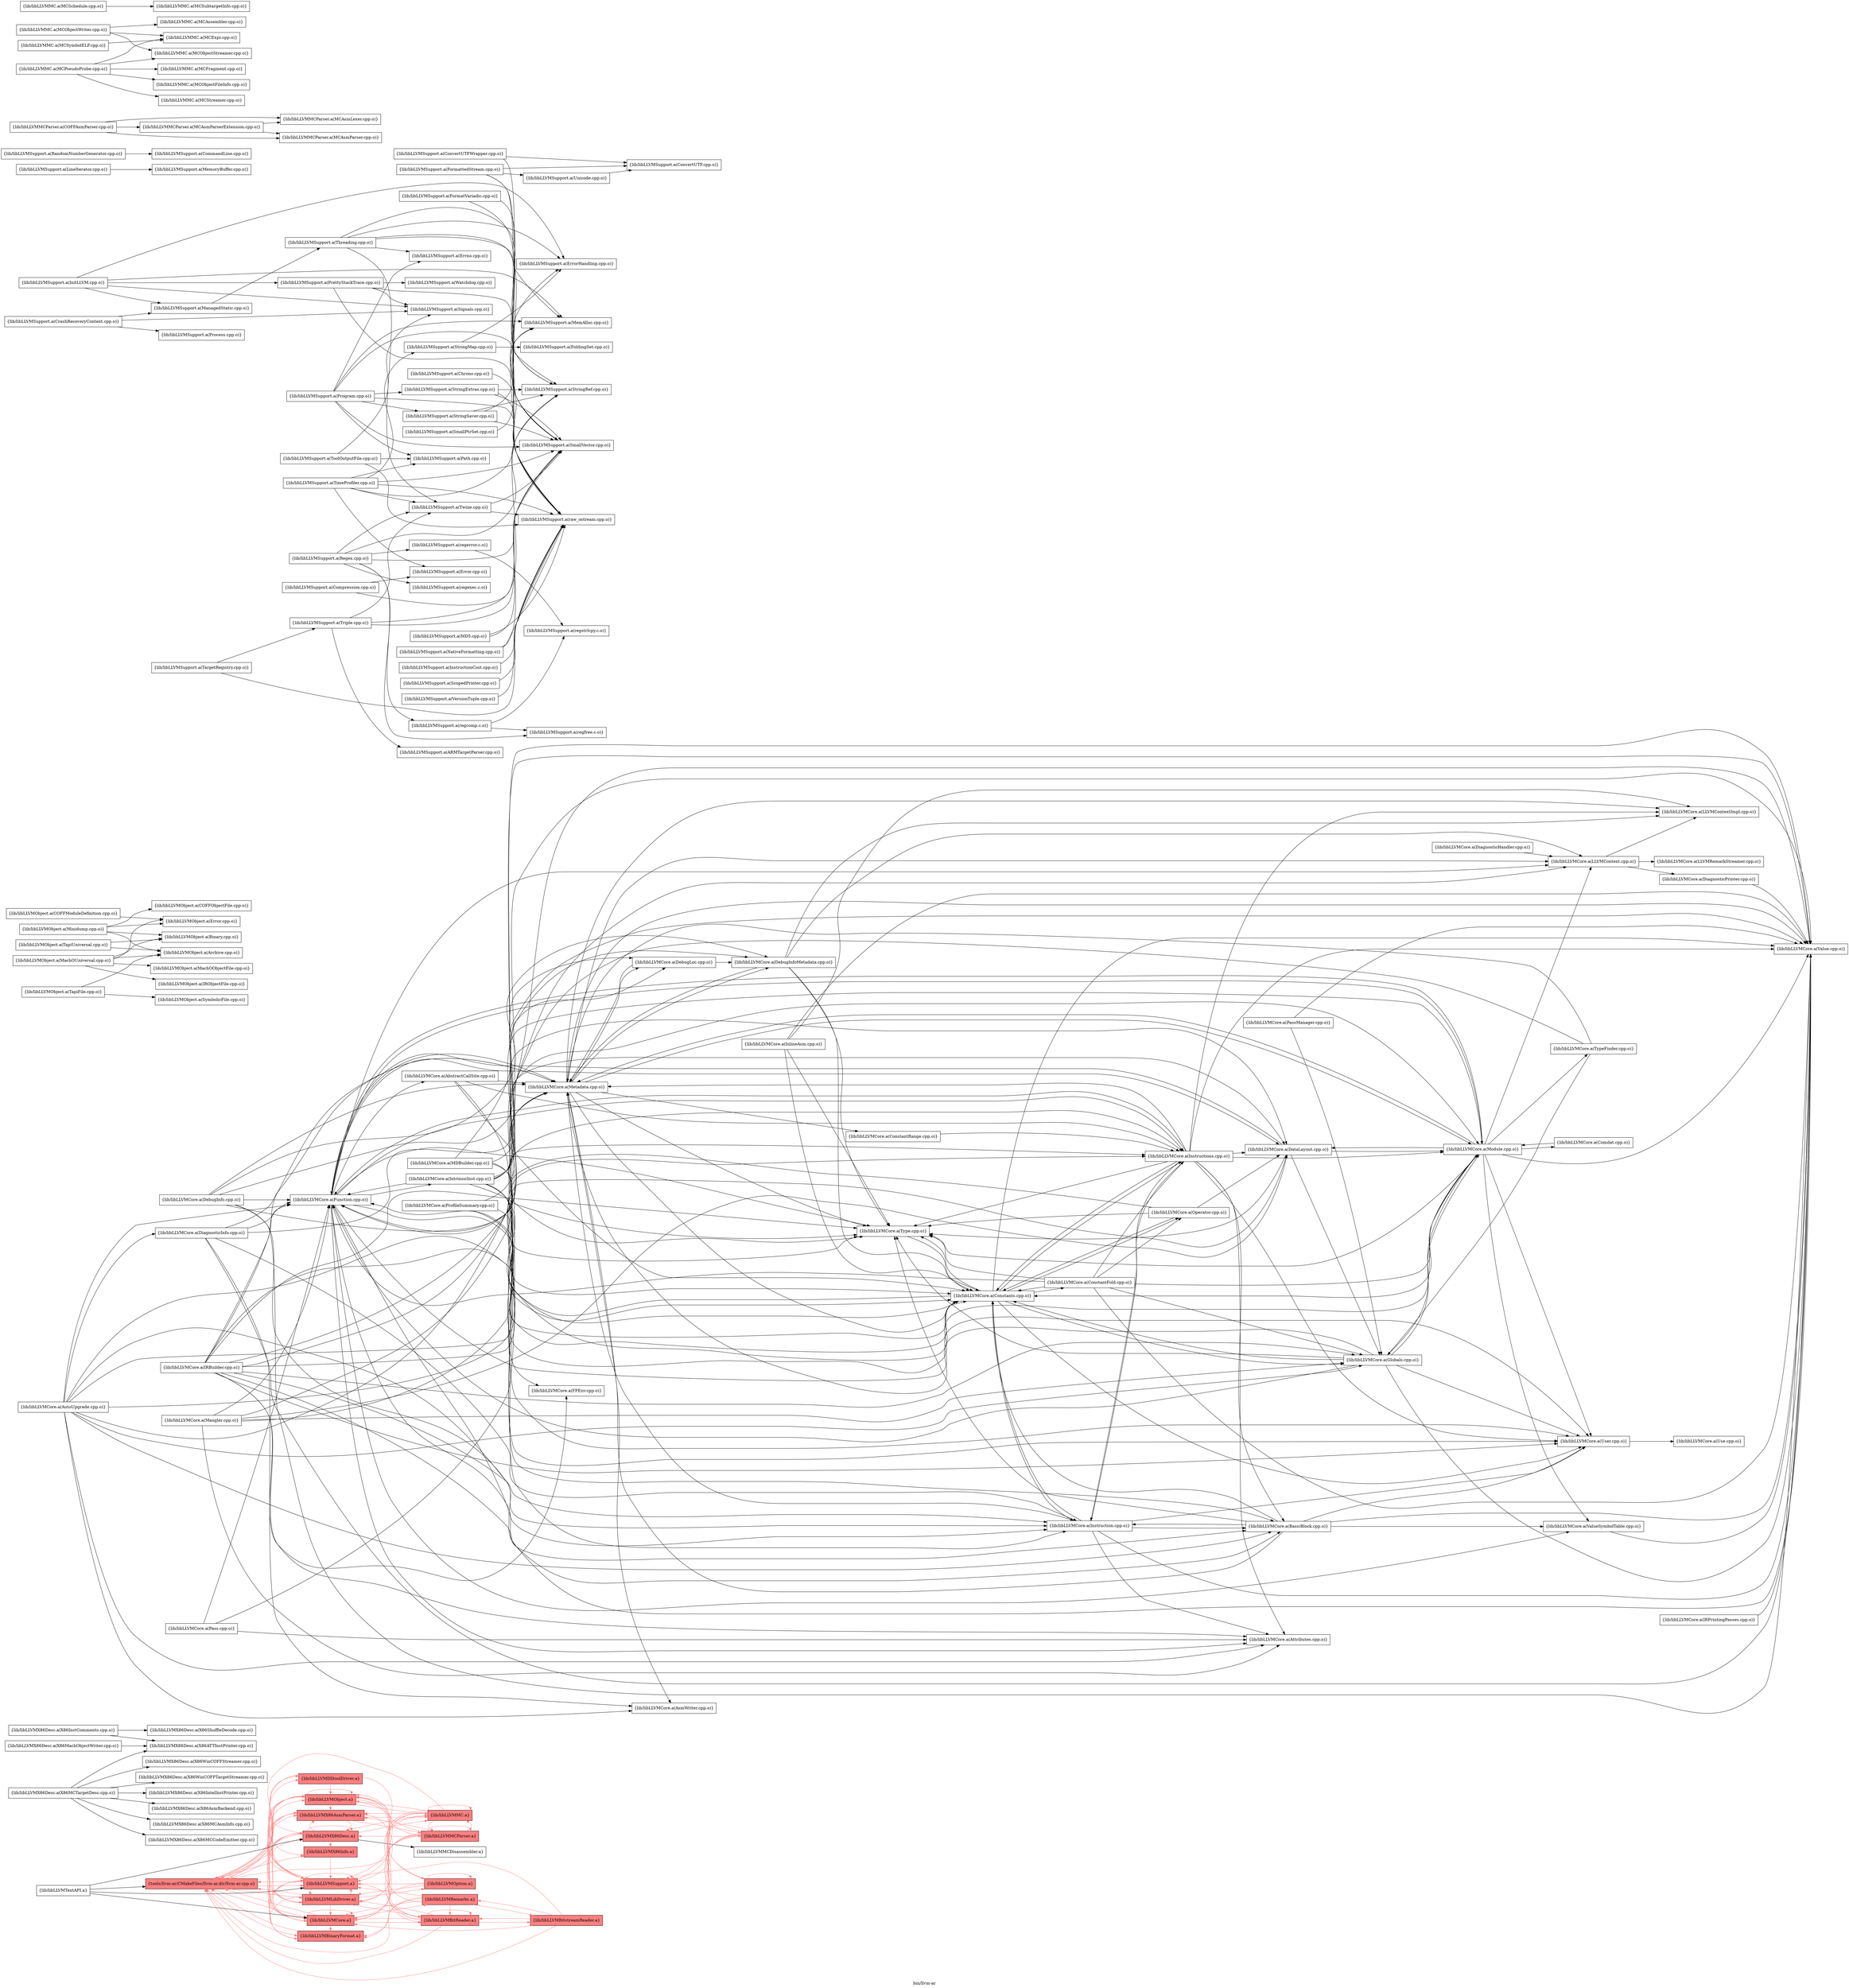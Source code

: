 digraph "bin/llvm-ar" {
	label="bin/llvm-ar";
	rankdir="LR"
	{ rank=same; Node0x557d4ebe1878;  }
	{ rank=same; Node0x557d4ebe07e8; Node0x557d4ebe0ce8; Node0x557d4ebe27c8; Node0x557d4ebe2cc8; Node0x557d4ebe1be8; Node0x557d4ebe20e8; Node0x557d4ebe3a88; Node0x557d4ebe3f88; Node0x557d4ebe2fe8;  }
	{ rank=same; Node0x557d4ebdb248; Node0x557d4ebdad48; Node0x557d4ebe34e8; Node0x557d4ebde448; Node0x557d4ebda118; Node0x557d4ebdc788;  }

	Node0x557d4ebe1878 [shape=record,shape=box,style=filled,fillcolor="1.000000 0.5 1",group=1,label="{tools/llvm-ar/CMakeFiles/llvm-ar.dir/llvm-ar.cpp.o}"];
	Node0x557d4ebe1878 -> Node0x557d4ebe07e8[color="1.000000 0.5 1"];
	Node0x557d4ebe1878 -> Node0x557d4ebe0ce8[color="1.000000 0.5 1"];
	Node0x557d4ebe1878 -> Node0x557d4ebe27c8[color="1.000000 0.5 1"];
	Node0x557d4ebe1878 -> Node0x557d4ebe2cc8[color="1.000000 0.5 1"];
	Node0x557d4ebe1878 -> Node0x557d4ebe1be8[color="1.000000 0.5 1"];
	Node0x557d4ebe1878 -> Node0x557d4ebe20e8[color="1.000000 0.5 1"];
	Node0x557d4ebe1878 -> Node0x557d4ebe3a88[color="1.000000 0.5 1"];
	Node0x557d4ebe1878 -> Node0x557d4ebe3f88[color="1.000000 0.5 1"];
	Node0x557d4ebe1878 -> Node0x557d4ebe2fe8[color="1.000000 0.5 1"];
	Node0x557d4ebe07e8 [shape=record,shape=box,style=filled,fillcolor="1.000000 0.5 1",group=1,label="{lib/libLLVMX86AsmParser.a}"];
	Node0x557d4ebe07e8 -> Node0x557d4ebe0ce8[color="1.000000 0.5 1"];
	Node0x557d4ebe07e8 -> Node0x557d4ebe27c8[color="1.000000 0.5 1"];
	Node0x557d4ebe07e8 -> Node0x557d4ebe2fe8[color="1.000000 0.5 1"];
	Node0x557d4ebe07e8 -> Node0x557d4ebdb248[color="1.000000 0.5 1"];
	Node0x557d4ebe07e8 -> Node0x557d4ebdad48[color="1.000000 0.5 1"];
	Node0x557d4ebe0ce8 [shape=record,shape=box,style=filled,fillcolor="1.000000 0.5 1",group=1,label="{lib/libLLVMX86Desc.a}"];
	Node0x557d4ebe0ce8 -> Node0x557d4ebe1878[color="1.000000 0.5 1"];
	Node0x557d4ebe0ce8 -> Node0x557d4ebe0ce8[color="1.000000 0.5 1"];
	Node0x557d4ebe0ce8 -> Node0x557d4ebe2fe8[color="1.000000 0.5 1"];
	Node0x557d4ebe0ce8 -> Node0x557d4ebdad48[color="1.000000 0.5 1"];
	Node0x557d4ebe0ce8 -> Node0x557d4ebe27c8[color="1.000000 0.5 1"];
	Node0x557d4ebe0ce8 -> Node0x557d4ebe34e8;
	Node0x557d4ebe0ce8 -> Node0x557d4ebe07e8[color="1.000000 0.5 1"];
	Node0x557d4ebe0ce8 -> Node0x557d4ebe2cc8[color="1.000000 0.5 1"];
	Node0x557d4ebe27c8 [shape=record,shape=box,style=filled,fillcolor="1.000000 0.5 1",group=1,label="{lib/libLLVMX86Info.a}"];
	Node0x557d4ebe27c8 -> Node0x557d4ebe2fe8[color="1.000000 0.5 1"];
	Node0x557d4ebe2cc8 [shape=record,shape=box,style=filled,fillcolor="1.000000 0.5 1",group=1,label="{lib/libLLVMBinaryFormat.a}"];
	Node0x557d4ebe2cc8 -> Node0x557d4ebe2fe8[color="1.000000 0.5 1"];
	Node0x557d4ebe2cc8 -> Node0x557d4ebe1878[color="1.000000 0.5 1"];
	Node0x557d4ebe1be8 [shape=record,shape=box,style=filled,fillcolor="1.000000 0.5 1",group=1,label="{lib/libLLVMCore.a}"];
	Node0x557d4ebe1be8 -> Node0x557d4ebe2fe8[color="1.000000 0.5 1"];
	Node0x557d4ebe1be8 -> Node0x557d4ebe1878[color="1.000000 0.5 1"];
	Node0x557d4ebe1be8 -> Node0x557d4ebe0ce8[color="1.000000 0.5 1"];
	Node0x557d4ebe1be8 -> Node0x557d4ebe1be8[color="1.000000 0.5 1"];
	Node0x557d4ebe1be8 -> Node0x557d4ebe2cc8[color="1.000000 0.5 1"];
	Node0x557d4ebe1be8 -> Node0x557d4ebe07e8[color="1.000000 0.5 1"];
	Node0x557d4ebe1be8 -> Node0x557d4ebde448[color="1.000000 0.5 1"];
	Node0x557d4ebe1be8 -> Node0x557d4ebda118[color="1.000000 0.5 1"];
	Node0x557d4ebe1be8 -> Node0x557d4ebe3f88[color="1.000000 0.5 1"];
	Node0x557d4ebe20e8 [shape=record,shape=box,style=filled,fillcolor="1.000000 0.5 1",group=1,label="{lib/libLLVMDlltoolDriver.a}"];
	Node0x557d4ebe20e8 -> Node0x557d4ebe1878[color="1.000000 0.5 1"];
	Node0x557d4ebe20e8 -> Node0x557d4ebe3f88[color="1.000000 0.5 1"];
	Node0x557d4ebe20e8 -> Node0x557d4ebe2fe8[color="1.000000 0.5 1"];
	Node0x557d4ebe20e8 -> Node0x557d4ebdc788[color="1.000000 0.5 1"];
	Node0x557d4ebe3a88 [shape=record,shape=box,style=filled,fillcolor="1.000000 0.5 1",group=1,label="{lib/libLLVMLibDriver.a}"];
	Node0x557d4ebe3a88 -> Node0x557d4ebe1878[color="1.000000 0.5 1"];
	Node0x557d4ebe3a88 -> Node0x557d4ebe2cc8[color="1.000000 0.5 1"];
	Node0x557d4ebe3a88 -> Node0x557d4ebe1be8[color="1.000000 0.5 1"];
	Node0x557d4ebe3a88 -> Node0x557d4ebe20e8[color="1.000000 0.5 1"];
	Node0x557d4ebe3a88 -> Node0x557d4ebe3f88[color="1.000000 0.5 1"];
	Node0x557d4ebe3a88 -> Node0x557d4ebe2fe8[color="1.000000 0.5 1"];
	Node0x557d4ebe3a88 -> Node0x557d4ebdc788[color="1.000000 0.5 1"];
	Node0x557d4ebe3a88 -> Node0x557d4ebda118[color="1.000000 0.5 1"];
	Node0x557d4ebe3f88 [shape=record,shape=box,style=filled,fillcolor="1.000000 0.5 1",group=1,label="{lib/libLLVMObject.a}"];
	Node0x557d4ebe3f88 -> Node0x557d4ebe1878[color="1.000000 0.5 1"];
	Node0x557d4ebe3f88 -> Node0x557d4ebe3a88[color="1.000000 0.5 1"];
	Node0x557d4ebe3f88 -> Node0x557d4ebe3f88[color="1.000000 0.5 1"];
	Node0x557d4ebe3f88 -> Node0x557d4ebe2fe8[color="1.000000 0.5 1"];
	Node0x557d4ebe3f88 -> Node0x557d4ebe0ce8[color="1.000000 0.5 1"];
	Node0x557d4ebe3f88 -> Node0x557d4ebe2cc8[color="1.000000 0.5 1"];
	Node0x557d4ebe3f88 -> Node0x557d4ebe1be8[color="1.000000 0.5 1"];
	Node0x557d4ebe3f88 -> Node0x557d4ebdad48[color="1.000000 0.5 1"];
	Node0x557d4ebe3f88 -> Node0x557d4ebda118[color="1.000000 0.5 1"];
	Node0x557d4ebe3f88 -> Node0x557d4ebe07e8[color="1.000000 0.5 1"];
	Node0x557d4ebe3f88 -> Node0x557d4ebdb248[color="1.000000 0.5 1"];
	Node0x557d4ebe2fe8 [shape=record,shape=box,style=filled,fillcolor="1.000000 0.5 1",group=1,label="{lib/libLLVMSupport.a}"];
	Node0x557d4ebe2fe8 -> Node0x557d4ebe3a88[color="1.000000 0.5 1"];
	Node0x557d4ebe2fe8 -> Node0x557d4ebe2fe8[color="1.000000 0.5 1"];
	Node0x557d4ebe2fe8 -> Node0x557d4ebe1878[color="1.000000 0.5 1"];
	Node0x557d4ebe2fe8 -> Node0x557d4ebe1be8[color="1.000000 0.5 1"];
	Node0x557d4ebe2fe8 -> Node0x557d4ebe3f88[color="1.000000 0.5 1"];
	Node0x557d4ebe2fe8 -> Node0x557d4ebe07e8[color="1.000000 0.5 1"];
	Node0x557d4ebe2fe8 -> Node0x557d4ebe0ce8[color="1.000000 0.5 1"];
	Node0x557d4ebe2fe8 -> Node0x557d4ebdad48[color="1.000000 0.5 1"];
	Node0x557d4ebdb248 [shape=record,shape=box,style=filled,fillcolor="1.000000 0.5 1",group=1,label="{lib/libLLVMMCParser.a}"];
	Node0x557d4ebdb248 -> Node0x557d4ebe1878[color="1.000000 0.5 1"];
	Node0x557d4ebdb248 -> Node0x557d4ebe07e8[color="1.000000 0.5 1"];
	Node0x557d4ebdb248 -> Node0x557d4ebe0ce8[color="1.000000 0.5 1"];
	Node0x557d4ebdb248 -> Node0x557d4ebe1be8[color="1.000000 0.5 1"];
	Node0x557d4ebdb248 -> Node0x557d4ebe3f88[color="1.000000 0.5 1"];
	Node0x557d4ebdb248 -> Node0x557d4ebe2fe8[color="1.000000 0.5 1"];
	Node0x557d4ebdb248 -> Node0x557d4ebdb248[color="1.000000 0.5 1"];
	Node0x557d4ebdb248 -> Node0x557d4ebdad48[color="1.000000 0.5 1"];
	Node0x557d4ebdb248 -> Node0x557d4ebe3a88[color="1.000000 0.5 1"];
	Node0x557d4ebdad48 [shape=record,shape=box,style=filled,fillcolor="1.000000 0.5 1",group=1,label="{lib/libLLVMMC.a}"];
	Node0x557d4ebdad48 -> Node0x557d4ebe0ce8[color="1.000000 0.5 1"];
	Node0x557d4ebdad48 -> Node0x557d4ebe2fe8[color="1.000000 0.5 1"];
	Node0x557d4ebdad48 -> Node0x557d4ebe1878[color="1.000000 0.5 1"];
	Node0x557d4ebdad48 -> Node0x557d4ebe3f88[color="1.000000 0.5 1"];
	Node0x557d4ebdad48 -> Node0x557d4ebdb248[color="1.000000 0.5 1"];
	Node0x557d4ebdad48 -> Node0x557d4ebdad48[color="1.000000 0.5 1"];
	Node0x557d4ebdad48 -> Node0x557d4ebe07e8[color="1.000000 0.5 1"];
	Node0x557d4ebdad48 -> Node0x557d4ebe3a88[color="1.000000 0.5 1"];
	Node0x557d4ebdad48 -> Node0x557d4ebe1be8[color="1.000000 0.5 1"];
	Node0x557d4ebdad48 -> Node0x557d4ebe2cc8[color="1.000000 0.5 1"];
	Node0x557d4ebe3c18 [shape=record,shape=box,group=0,label="{lib/libLLVMX86Desc.a(X86InstComments.cpp.o)}"];
	Node0x557d4ebe3c18 -> Node0x557d4ebe36c8;
	Node0x557d4ebe3c18 -> Node0x557d4ebddb88;
	Node0x557d4ebe36c8 [shape=record,shape=box,group=0,label="{lib/libLLVMX86Desc.a(X86ATTInstPrinter.cpp.o)}"];
	Node0x557d4ebddb88 [shape=record,shape=box,group=0,label="{lib/libLLVMX86Desc.a(X86ShuffleDecode.cpp.o)}"];
	Node0x557d4ebdd318 [shape=record,shape=box,group=0,label="{lib/libLLVMX86Desc.a(X86MCTargetDesc.cpp.o)}"];
	Node0x557d4ebdd318 -> Node0x557d4ebe36c8;
	Node0x557d4ebdd318 -> Node0x557d4ebe2ef8;
	Node0x557d4ebdd318 -> Node0x557d4ebde038;
	Node0x557d4ebdd318 -> Node0x557d4ebded58;
	Node0x557d4ebdd318 -> Node0x557d4ebdfbb8;
	Node0x557d4ebdd318 -> Node0x557d4ebe17d8;
	Node0x557d4ebdd318 -> Node0x557d4ebe0bf8;
	Node0x557d4ebe2ef8 [shape=record,shape=box,group=0,label="{lib/libLLVMX86Desc.a(X86IntelInstPrinter.cpp.o)}"];
	Node0x557d4ebde038 [shape=record,shape=box,group=0,label="{lib/libLLVMX86Desc.a(X86AsmBackend.cpp.o)}"];
	Node0x557d4ebded58 [shape=record,shape=box,group=0,label="{lib/libLLVMX86Desc.a(X86MCAsmInfo.cpp.o)}"];
	Node0x557d4ebdfbb8 [shape=record,shape=box,group=0,label="{lib/libLLVMX86Desc.a(X86MCCodeEmitter.cpp.o)}"];
	Node0x557d4ebe17d8 [shape=record,shape=box,group=0,label="{lib/libLLVMX86Desc.a(X86WinCOFFStreamer.cpp.o)}"];
	Node0x557d4ebe0bf8 [shape=record,shape=box,group=0,label="{lib/libLLVMX86Desc.a(X86WinCOFFTargetStreamer.cpp.o)}"];
	Node0x557d4ebe34e8 [shape=record,shape=box,group=0,label="{lib/libLLVMMCDisassembler.a}"];
	Node0x557d4ebe02e8 [shape=record,shape=box,group=0,label="{lib/libLLVMX86Desc.a(X86MachObjectWriter.cpp.o)}"];
	Node0x557d4ebe02e8 -> Node0x557d4ebe36c8;
	Node0x557d4ebde628 [shape=record,shape=box,group=0,label="{lib/libLLVMCore.a(LLVMContext.cpp.o)}"];
	Node0x557d4ebde628 -> Node0x557d4ebde8a8;
	Node0x557d4ebde628 -> Node0x557d4ebdb798;
	Node0x557d4ebde628 -> Node0x557d4ebe24a8;
	Node0x557d4ebde8a8 [shape=record,shape=box,group=0,label="{lib/libLLVMCore.a(DiagnosticPrinter.cpp.o)}"];
	Node0x557d4ebde8a8 -> Node0x557d4ebde088;
	Node0x557d4ebdb798 [shape=record,shape=box,group=0,label="{lib/libLLVMCore.a(LLVMContextImpl.cpp.o)}"];
	Node0x557d4ebe24a8 [shape=record,shape=box,group=0,label="{lib/libLLVMCore.a(LLVMRemarkStreamer.cpp.o)}"];
	Node0x557d4ebde088 [shape=record,shape=box,group=0,label="{lib/libLLVMCore.a(Value.cpp.o)}"];
	Node0x557d4ebdecb8 [shape=record,shape=box,group=0,label="{lib/libLLVMCore.a(DiagnosticInfo.cpp.o)}"];
	Node0x557d4ebdecb8 -> Node0x557d4ebdd098;
	Node0x557d4ebdecb8 -> Node0x557d4ebdf988;
	Node0x557d4ebdecb8 -> Node0x557d4ebdd0e8;
	Node0x557d4ebdecb8 -> Node0x557d4ebdad98;
	Node0x557d4ebdecb8 -> Node0x557d4ebe3c68;
	Node0x557d4ebdecb8 -> Node0x557d4ebde088;
	Node0x557d4ebdd098 [shape=record,shape=box,group=0,label="{lib/libLLVMCore.a(Function.cpp.o)}"];
	Node0x557d4ebdd098 -> Node0x557d4ebde628;
	Node0x557d4ebdd098 -> Node0x557d4ebdd3b8;
	Node0x557d4ebdd098 -> Node0x557d4ebe1008;
	Node0x557d4ebdd098 -> Node0x557d4ebdf078;
	Node0x557d4ebdd098 -> Node0x557d4ebde358;
	Node0x557d4ebdd098 -> Node0x557d4ebdd368;
	Node0x557d4ebdd098 -> Node0x557d4ebdb018;
	Node0x557d4ebdd098 -> Node0x557d4ebda208;
	Node0x557d4ebdd098 -> Node0x557d4ebe3c68;
	Node0x557d4ebdd098 -> Node0x557d4ebe3998;
	Node0x557d4ebdd098 -> Node0x557d4ebe0fb8;
	Node0x557d4ebdd098 -> Node0x557d4ebdfe88;
	Node0x557d4ebdd098 -> Node0x557d4ebde088;
	Node0x557d4ebdd098 -> Node0x557d4ebde2b8;
	Node0x557d4ebdf988 [shape=record,shape=box,group=0,label="{lib/libLLVMCore.a(Instruction.cpp.o)}"];
	Node0x557d4ebdf988 -> Node0x557d4ebe1008;
	Node0x557d4ebdf988 -> Node0x557d4ebdf078;
	Node0x557d4ebdf988 -> Node0x557d4ebde358;
	Node0x557d4ebdf988 -> Node0x557d4ebdd368;
	Node0x557d4ebdf988 -> Node0x557d4ebe3c68;
	Node0x557d4ebdf988 -> Node0x557d4ebdfe88;
	Node0x557d4ebdf988 -> Node0x557d4ebde088;
	Node0x557d4ebdd0e8 [shape=record,shape=box,group=0,label="{lib/libLLVMCore.a(AsmWriter.cpp.o)}"];
	Node0x557d4ebdad98 [shape=record,shape=box,group=0,label="{lib/libLLVMCore.a(DebugLoc.cpp.o)}"];
	Node0x557d4ebdad98 -> Node0x557d4ebdc2d8;
	Node0x557d4ebdad98 -> Node0x557d4ebe3c68;
	Node0x557d4ebe3c68 [shape=record,shape=box,group=0,label="{lib/libLLVMCore.a(Metadata.cpp.o)}"];
	Node0x557d4ebe3c68 -> Node0x557d4ebde628;
	Node0x557d4ebe3c68 -> Node0x557d4ebe0888;
	Node0x557d4ebe3c68 -> Node0x557d4ebde358;
	Node0x557d4ebe3c68 -> Node0x557d4ebdd0e8;
	Node0x557d4ebe3c68 -> Node0x557d4ebdc2d8;
	Node0x557d4ebe3c68 -> Node0x557d4ebdad98;
	Node0x557d4ebe3c68 -> Node0x557d4ebdb798;
	Node0x557d4ebe3c68 -> Node0x557d4ebe3998;
	Node0x557d4ebe3c68 -> Node0x557d4ebe0fb8;
	Node0x557d4ebe3c68 -> Node0x557d4ebde088;
	Node0x557d4ebdd3b8 [shape=record,shape=box,group=0,label="{lib/libLLVMCore.a(DataLayout.cpp.o)}"];
	Node0x557d4ebdd3b8 -> Node0x557d4ebdd098;
	Node0x557d4ebdd3b8 -> Node0x557d4ebe0b58;
	Node0x557d4ebdd3b8 -> Node0x557d4ebe3998;
	Node0x557d4ebdd3b8 -> Node0x557d4ebe0fb8;
	Node0x557d4ebe1008 [shape=record,shape=box,group=0,label="{lib/libLLVMCore.a(Instructions.cpp.o)}"];
	Node0x557d4ebe1008 -> Node0x557d4ebdd098;
	Node0x557d4ebe1008 -> Node0x557d4ebdd3b8;
	Node0x557d4ebe1008 -> Node0x557d4ebdf988;
	Node0x557d4ebe1008 -> Node0x557d4ebdf078;
	Node0x557d4ebe1008 -> Node0x557d4ebde358;
	Node0x557d4ebe1008 -> Node0x557d4ebdd368;
	Node0x557d4ebe1008 -> Node0x557d4ebdb798;
	Node0x557d4ebe1008 -> Node0x557d4ebe3c68;
	Node0x557d4ebe1008 -> Node0x557d4ebe3998;
	Node0x557d4ebe1008 -> Node0x557d4ebe0fb8;
	Node0x557d4ebe1008 -> Node0x557d4ebdfe88;
	Node0x557d4ebe1008 -> Node0x557d4ebde088;
	Node0x557d4ebdf078 [shape=record,shape=box,group=0,label="{lib/libLLVMCore.a(BasicBlock.cpp.o)}"];
	Node0x557d4ebdf078 -> Node0x557d4ebdf988;
	Node0x557d4ebdf078 -> Node0x557d4ebde358;
	Node0x557d4ebdf078 -> Node0x557d4ebe3c68;
	Node0x557d4ebdf078 -> Node0x557d4ebe0fb8;
	Node0x557d4ebdf078 -> Node0x557d4ebdfe88;
	Node0x557d4ebdf078 -> Node0x557d4ebde088;
	Node0x557d4ebdf078 -> Node0x557d4ebde2b8;
	Node0x557d4ebde358 [shape=record,shape=box,group=0,label="{lib/libLLVMCore.a(Constants.cpp.o)}"];
	Node0x557d4ebde358 -> Node0x557d4ebdd098;
	Node0x557d4ebde358 -> Node0x557d4ebe0b58;
	Node0x557d4ebde358 -> Node0x557d4ebe1008;
	Node0x557d4ebde358 -> Node0x557d4ebdf988;
	Node0x557d4ebde358 -> Node0x557d4ebde128;
	Node0x557d4ebde358 -> Node0x557d4ebe2368;
	Node0x557d4ebde358 -> Node0x557d4ebe0fb8;
	Node0x557d4ebde358 -> Node0x557d4ebdfe88;
	Node0x557d4ebde358 -> Node0x557d4ebde088;
	Node0x557d4ebdd368 [shape=record,shape=box,group=0,label="{lib/libLLVMCore.a(Attributes.cpp.o)}"];
	Node0x557d4ebdb018 [shape=record,shape=box,group=0,label="{lib/libLLVMCore.a(IntrinsicInst.cpp.o)}"];
	Node0x557d4ebdb018 -> Node0x557d4ebdd098;
	Node0x557d4ebdb018 -> Node0x557d4ebdd3b8;
	Node0x557d4ebdb018 -> Node0x557d4ebe1008;
	Node0x557d4ebdb018 -> Node0x557d4ebdf988;
	Node0x557d4ebdb018 -> Node0x557d4ebdf078;
	Node0x557d4ebdb018 -> Node0x557d4ebde358;
	Node0x557d4ebdb018 -> Node0x557d4ebdc2d8;
	Node0x557d4ebdb018 -> Node0x557d4ebdae88;
	Node0x557d4ebdb018 -> Node0x557d4ebe3c68;
	Node0x557d4ebdb018 -> Node0x557d4ebe3998;
	Node0x557d4ebdb018 -> Node0x557d4ebe0fb8;
	Node0x557d4ebdb018 -> Node0x557d4ebdfe88;
	Node0x557d4ebdb018 -> Node0x557d4ebde088;
	Node0x557d4ebda208 [shape=record,shape=box,group=0,label="{lib/libLLVMCore.a(AbstractCallSite.cpp.o)}"];
	Node0x557d4ebda208 -> Node0x557d4ebe1008;
	Node0x557d4ebda208 -> Node0x557d4ebde358;
	Node0x557d4ebda208 -> Node0x557d4ebe3c68;
	Node0x557d4ebda208 -> Node0x557d4ebdfe88;
	Node0x557d4ebe3998 [shape=record,shape=box,group=0,label="{lib/libLLVMCore.a(Module.cpp.o)}"];
	Node0x557d4ebe3998 -> Node0x557d4ebde628;
	Node0x557d4ebe3998 -> Node0x557d4ebdd098;
	Node0x557d4ebe3998 -> Node0x557d4ebdd3b8;
	Node0x557d4ebe3998 -> Node0x557d4ebe0b58;
	Node0x557d4ebe3998 -> Node0x557d4ebde358;
	Node0x557d4ebe3998 -> Node0x557d4ebdbd38;
	Node0x557d4ebe3998 -> Node0x557d4ebe3c68;
	Node0x557d4ebe3998 -> Node0x557d4ebe0fb8;
	Node0x557d4ebe3998 -> Node0x557d4ebe1788;
	Node0x557d4ebe3998 -> Node0x557d4ebdfe88;
	Node0x557d4ebe3998 -> Node0x557d4ebde088;
	Node0x557d4ebe3998 -> Node0x557d4ebde2b8;
	Node0x557d4ebe0fb8 [shape=record,shape=box,group=0,label="{lib/libLLVMCore.a(Type.cpp.o)}"];
	Node0x557d4ebe0fb8 -> Node0x557d4ebde358;
	Node0x557d4ebdfe88 [shape=record,shape=box,group=0,label="{lib/libLLVMCore.a(User.cpp.o)}"];
	Node0x557d4ebdfe88 -> Node0x557d4ebdf708;
	Node0x557d4ebde2b8 [shape=record,shape=box,group=0,label="{lib/libLLVMCore.a(ValueSymbolTable.cpp.o)}"];
	Node0x557d4ebde2b8 -> Node0x557d4ebde088;
	Node0x557d4ebe0b58 [shape=record,shape=box,group=0,label="{lib/libLLVMCore.a(Globals.cpp.o)}"];
	Node0x557d4ebe0b58 -> Node0x557d4ebdd098;
	Node0x557d4ebe0b58 -> Node0x557d4ebde358;
	Node0x557d4ebe0b58 -> Node0x557d4ebe3c68;
	Node0x557d4ebe0b58 -> Node0x557d4ebe3998;
	Node0x557d4ebe0b58 -> Node0x557d4ebe0fb8;
	Node0x557d4ebe0b58 -> Node0x557d4ebdfe88;
	Node0x557d4ebe0b58 -> Node0x557d4ebde088;
	Node0x557d4ebe0888 [shape=record,shape=box,group=0,label="{lib/libLLVMCore.a(ConstantRange.cpp.o)}"];
	Node0x557d4ebe0888 -> Node0x557d4ebe1008;
	Node0x557d4ebde128 [shape=record,shape=box,group=0,label="{lib/libLLVMCore.a(ConstantFold.cpp.o)}"];
	Node0x557d4ebde128 -> Node0x557d4ebdd098;
	Node0x557d4ebde128 -> Node0x557d4ebe0b58;
	Node0x557d4ebde128 -> Node0x557d4ebe1008;
	Node0x557d4ebde128 -> Node0x557d4ebde358;
	Node0x557d4ebde128 -> Node0x557d4ebe3998;
	Node0x557d4ebde128 -> Node0x557d4ebe2368;
	Node0x557d4ebde128 -> Node0x557d4ebe0fb8;
	Node0x557d4ebde128 -> Node0x557d4ebde088;
	Node0x557d4ebe2368 [shape=record,shape=box,group=0,label="{lib/libLLVMCore.a(Operator.cpp.o)}"];
	Node0x557d4ebe2368 -> Node0x557d4ebdd098;
	Node0x557d4ebe2368 -> Node0x557d4ebdd3b8;
	Node0x557d4ebe2368 -> Node0x557d4ebde358;
	Node0x557d4ebe2368 -> Node0x557d4ebe0fb8;
	Node0x557d4ebdc2d8 [shape=record,shape=box,group=0,label="{lib/libLLVMCore.a(DebugInfoMetadata.cpp.o)}"];
	Node0x557d4ebdc2d8 -> Node0x557d4ebde628;
	Node0x557d4ebdc2d8 -> Node0x557d4ebde358;
	Node0x557d4ebdc2d8 -> Node0x557d4ebdb798;
	Node0x557d4ebdc2d8 -> Node0x557d4ebe3c68;
	Node0x557d4ebdc2d8 -> Node0x557d4ebe0fb8;
	Node0x557d4ebdbd38 [shape=record,shape=box,group=0,label="{lib/libLLVMCore.a(Comdat.cpp.o)}"];
	Node0x557d4ebdbd38 -> Node0x557d4ebe3998;
	Node0x557d4ebdae88 [shape=record,shape=box,group=0,label="{lib/libLLVMCore.a(FPEnv.cpp.o)}"];
	Node0x557d4ebda5c8 [shape=record,shape=box,group=0,label="{lib/libLLVMCore.a(DebugInfo.cpp.o)}"];
	Node0x557d4ebda5c8 -> Node0x557d4ebdd098;
	Node0x557d4ebda5c8 -> Node0x557d4ebdf988;
	Node0x557d4ebda5c8 -> Node0x557d4ebdc2d8;
	Node0x557d4ebda5c8 -> Node0x557d4ebdad98;
	Node0x557d4ebda5c8 -> Node0x557d4ebe3c68;
	Node0x557d4ebda5c8 -> Node0x557d4ebe3998;
	Node0x557d4ebda5c8 -> Node0x557d4ebde088;
	Node0x557d4ebdc878 [shape=record,shape=box,group=0,label="{lib/libLLVMCore.a(IRBuilder.cpp.o)}"];
	Node0x557d4ebdc878 -> Node0x557d4ebdd098;
	Node0x557d4ebdc878 -> Node0x557d4ebdd3b8;
	Node0x557d4ebdc878 -> Node0x557d4ebe0b58;
	Node0x557d4ebdc878 -> Node0x557d4ebe1008;
	Node0x557d4ebdc878 -> Node0x557d4ebdf988;
	Node0x557d4ebdc878 -> Node0x557d4ebdf078;
	Node0x557d4ebdc878 -> Node0x557d4ebde358;
	Node0x557d4ebdc878 -> Node0x557d4ebdd368;
	Node0x557d4ebdc878 -> Node0x557d4ebdae88;
	Node0x557d4ebdc878 -> Node0x557d4ebe3c68;
	Node0x557d4ebdc878 -> Node0x557d4ebe0fb8;
	Node0x557d4ebdc878 -> Node0x557d4ebdfe88;
	Node0x557d4ebdc878 -> Node0x557d4ebde088;
	Node0x557d4ebdba68 [shape=record,shape=box,group=0,label="{lib/libLLVMCore.a(DiagnosticHandler.cpp.o)}"];
	Node0x557d4ebdba68 -> Node0x557d4ebde628;
	Node0x557d4ebde448 [shape=record,shape=box,style=filled,fillcolor="1.000000 0.5 1",group=1,label="{lib/libLLVMRemarks.a}"];
	Node0x557d4ebde448 -> Node0x557d4ebe2fe8[color="1.000000 0.5 1"];
	Node0x557d4ebde448 -> Node0x557d4ebe1be8[color="1.000000 0.5 1"];
	Node0x557d4ebde448 -> Node0x557d4ebda118[color="1.000000 0.5 1"];
	Node0x557d4ebde448 -> Node0x557d4ebe1878[color="1.000000 0.5 1"];
	Node0x557d4ebde448 -> Node0x557d4ebe3f88[color="1.000000 0.5 1"];
	Node0x557d4ebde448 -> Node0x557d4ebe2cc8[color="1.000000 0.5 1"];
	Node0x557d4ebde448 -> Node0x557d4ebddd18[color="1.000000 0.5 1"];
	Node0x557d4ebe2228 [shape=record,shape=box,group=0,label="{lib/libLLVMCore.a(MDBuilder.cpp.o)}"];
	Node0x557d4ebe2228 -> Node0x557d4ebde358;
	Node0x557d4ebe2228 -> Node0x557d4ebe3c68;
	Node0x557d4ebe2228 -> Node0x557d4ebe0fb8;
	Node0x557d4ebe2228 -> Node0x557d4ebde088;
	Node0x557d4ebe1788 [shape=record,shape=box,group=0,label="{lib/libLLVMCore.a(TypeFinder.cpp.o)}"];
	Node0x557d4ebe1788 -> Node0x557d4ebdd098;
	Node0x557d4ebe1788 -> Node0x557d4ebe0b58;
	Node0x557d4ebe1788 -> Node0x557d4ebe3c68;
	Node0x557d4ebe0ba8 [shape=record,shape=box,group=0,label="{lib/libLLVMCore.a(ProfileSummary.cpp.o)}"];
	Node0x557d4ebe0ba8 -> Node0x557d4ebde358;
	Node0x557d4ebe0ba8 -> Node0x557d4ebe3c68;
	Node0x557d4ebe0ba8 -> Node0x557d4ebe0fb8;
	Node0x557d4ebdf708 [shape=record,shape=box,group=0,label="{lib/libLLVMCore.a(Use.cpp.o)}"];
	Node0x557d4ebdc788 [shape=record,shape=box,style=filled,fillcolor="1.000000 0.5 1",group=1,label="{lib/libLLVMOption.a}"];
	Node0x557d4ebdc788 -> Node0x557d4ebe2fe8[color="1.000000 0.5 1"];
	Node0x557d4ebdc788 -> Node0x557d4ebdc788[color="1.000000 0.5 1"];
	Node0x557d4ebdc788 -> Node0x557d4ebe1be8[color="1.000000 0.5 1"];
	Node0x557d4ebdc788 -> Node0x557d4ebe3a88[color="1.000000 0.5 1"];
	Node0x557d4ebdc788 -> Node0x557d4ebe3f88[color="1.000000 0.5 1"];
	Node0x557d4ebda118 [shape=record,shape=box,style=filled,fillcolor="1.000000 0.5 1",group=1,label="{lib/libLLVMBitReader.a}"];
	Node0x557d4ebda118 -> Node0x557d4ebe1878[color="1.000000 0.5 1"];
	Node0x557d4ebda118 -> Node0x557d4ebe07e8[color="1.000000 0.5 1"];
	Node0x557d4ebda118 -> Node0x557d4ebe1be8[color="1.000000 0.5 1"];
	Node0x557d4ebda118 -> Node0x557d4ebe3f88[color="1.000000 0.5 1"];
	Node0x557d4ebda118 -> Node0x557d4ebe2fe8[color="1.000000 0.5 1"];
	Node0x557d4ebda118 -> Node0x557d4ebda118[color="1.000000 0.5 1"];
	Node0x557d4ebda118 -> Node0x557d4ebddd18[color="1.000000 0.5 1"];
	Node0x557d4ebda118 -> Node0x557d4ebe3a88[color="1.000000 0.5 1"];
	Node0x557d4ebdff78 [shape=record,shape=box,group=0,label="{lib/libLLVMObject.a(COFFModuleDefinition.cpp.o)}"];
	Node0x557d4ebdff78 -> Node0x557d4ebe18c8;
	Node0x557d4ebe18c8 [shape=record,shape=box,group=0,label="{lib/libLLVMObject.a(Error.cpp.o)}"];
	Node0x557d4ebe24f8 [shape=record,shape=box,group=0,label="{lib/libLLVMCore.a(Mangler.cpp.o)}"];
	Node0x557d4ebe24f8 -> Node0x557d4ebdd098;
	Node0x557d4ebe24f8 -> Node0x557d4ebdd3b8;
	Node0x557d4ebe24f8 -> Node0x557d4ebe0b58;
	Node0x557d4ebe24f8 -> Node0x557d4ebdd368;
	Node0x557d4ebe24f8 -> Node0x557d4ebe3998;
	Node0x557d4ebe24f8 -> Node0x557d4ebde088;
	Node0x557d4ebe2278 [shape=record,shape=box,group=0,label="{lib/libLLVMObject.a(MachOUniversal.cpp.o)}"];
	Node0x557d4ebe2278 -> Node0x557d4ebdead8;
	Node0x557d4ebe2278 -> Node0x557d4ebde6c8;
	Node0x557d4ebe2278 -> Node0x557d4ebe18c8;
	Node0x557d4ebe2278 -> Node0x557d4ebe0a18;
	Node0x557d4ebe2278 -> Node0x557d4ebdaac8;
	Node0x557d4ebdead8 [shape=record,shape=box,group=0,label="{lib/libLLVMObject.a(Archive.cpp.o)}"];
	Node0x557d4ebde6c8 [shape=record,shape=box,group=0,label="{lib/libLLVMObject.a(Binary.cpp.o)}"];
	Node0x557d4ebe0a18 [shape=record,shape=box,group=0,label="{lib/libLLVMObject.a(IRObjectFile.cpp.o)}"];
	Node0x557d4ebdaac8 [shape=record,shape=box,group=0,label="{lib/libLLVMObject.a(MachOObjectFile.cpp.o)}"];
	Node0x557d4ebda258 [shape=record,shape=box,group=0,label="{lib/libLLVMObject.a(Minidump.cpp.o)}"];
	Node0x557d4ebda258 -> Node0x557d4ebdead8;
	Node0x557d4ebda258 -> Node0x557d4ebde6c8;
	Node0x557d4ebda258 -> Node0x557d4ebdf258;
	Node0x557d4ebda258 -> Node0x557d4ebe18c8;
	Node0x557d4ebdf258 [shape=record,shape=box,group=0,label="{lib/libLLVMObject.a(COFFObjectFile.cpp.o)}"];
	Node0x557d4ebe2098 [shape=record,shape=box,group=0,label="{lib/libLLVMObject.a(TapiUniversal.cpp.o)}"];
	Node0x557d4ebe2098 -> Node0x557d4ebdead8;
	Node0x557d4ebe2098 -> Node0x557d4ebde6c8;
	Node0x557d4ebe28b8 [shape=record,shape=box,group=0,label="{lib/libLLVMObject.a(TapiFile.cpp.o)}"];
	Node0x557d4ebe28b8 -> Node0x557d4ebdead8;
	Node0x557d4ebe28b8 -> Node0x557d4ebe1968;
	Node0x557d4ebe1968 [shape=record,shape=box,group=0,label="{lib/libLLVMObject.a(SymbolicFile.cpp.o)}"];
	Node0x557d4ebe3fd8 [shape=record,shape=box,group=0,label="{lib/libLLVMSupport.a(Chrono.cpp.o)}"];
	Node0x557d4ebe3fd8 -> Node0x557d4ebe2a98;
	Node0x557d4ebe2a98 [shape=record,shape=box,group=0,label="{lib/libLLVMSupport.a(raw_ostream.cpp.o)}"];
	Node0x557d4ebe2688 [shape=record,shape=box,group=0,label="{lib/libLLVMSupport.a(ConvertUTFWrapper.cpp.o)}"];
	Node0x557d4ebe2688 -> Node0x557d4ebe2bd8;
	Node0x557d4ebe2688 -> Node0x557d4ebdf118;
	Node0x557d4ebe2bd8 [shape=record,shape=box,group=0,label="{lib/libLLVMSupport.a(ConvertUTF.cpp.o)}"];
	Node0x557d4ebdf118 [shape=record,shape=box,group=0,label="{lib/libLLVMSupport.a(SmallVector.cpp.o)}"];
	Node0x557d4ebdd778 [shape=record,shape=box,group=0,label="{lib/libLLVMSupport.a(FormattedStream.cpp.o)}"];
	Node0x557d4ebdd778 -> Node0x557d4ebe2bd8;
	Node0x557d4ebdd778 -> Node0x557d4ebdf118;
	Node0x557d4ebdd778 -> Node0x557d4ebe3718;
	Node0x557d4ebdd778 -> Node0x557d4ebe2a98;
	Node0x557d4ebe3718 [shape=record,shape=box,group=0,label="{lib/libLLVMSupport.a(Unicode.cpp.o)}"];
	Node0x557d4ebe3718 -> Node0x557d4ebe2bd8;
	Node0x557d4ebe0798 [shape=record,shape=box,group=0,label="{lib/libLLVMSupport.a(FormatVariadic.cpp.o)}"];
	Node0x557d4ebe0798 -> Node0x557d4ebdf118;
	Node0x557d4ebe0798 -> Node0x557d4ebe4028;
	Node0x557d4ebe4028 [shape=record,shape=box,group=0,label="{lib/libLLVMSupport.a(StringRef.cpp.o)}"];
	Node0x557d4ebe1148 [shape=record,shape=box,group=0,label="{lib/libLLVMSupport.a(InitLLVM.cpp.o)}"];
	Node0x557d4ebe1148 -> Node0x557d4ebde768;
	Node0x557d4ebe1148 -> Node0x557d4ebe37b8;
	Node0x557d4ebe1148 -> Node0x557d4ebe2f48;
	Node0x557d4ebe1148 -> Node0x557d4ebdc558;
	Node0x557d4ebe1148 -> Node0x557d4ebe10f8;
	Node0x557d4ebde768 [shape=record,shape=box,group=0,label="{lib/libLLVMSupport.a(ErrorHandling.cpp.o)}"];
	Node0x557d4ebe37b8 [shape=record,shape=box,group=0,label="{lib/libLLVMSupport.a(ManagedStatic.cpp.o)}"];
	Node0x557d4ebe37b8 -> Node0x557d4ebe04c8;
	Node0x557d4ebe2f48 [shape=record,shape=box,group=0,label="{lib/libLLVMSupport.a(MemAlloc.cpp.o)}"];
	Node0x557d4ebdc558 [shape=record,shape=box,group=0,label="{lib/libLLVMSupport.a(PrettyStackTrace.cpp.o)}"];
	Node0x557d4ebdc558 -> Node0x557d4ebdf118;
	Node0x557d4ebdc558 -> Node0x557d4ebe2a98;
	Node0x557d4ebdc558 -> Node0x557d4ebe10f8;
	Node0x557d4ebdc558 -> Node0x557d4ebdd9f8;
	Node0x557d4ebe10f8 [shape=record,shape=box,group=0,label="{lib/libLLVMSupport.a(Signals.cpp.o)}"];
	Node0x557d4ebdf5c8 [shape=record,shape=box,group=0,label="{lib/libLLVMSupport.a(InstructionCost.cpp.o)}"];
	Node0x557d4ebdf5c8 -> Node0x557d4ebe2a98;
	Node0x557d4ebe0248 [shape=record,shape=box,group=0,label="{lib/libLLVMSupport.a(LineIterator.cpp.o)}"];
	Node0x557d4ebe0248 -> Node0x557d4ebe1b48;
	Node0x557d4ebe1b48 [shape=record,shape=box,group=0,label="{lib/libLLVMSupport.a(MemoryBuffer.cpp.o)}"];
	Node0x557d4ebe04c8 [shape=record,shape=box,group=0,label="{lib/libLLVMSupport.a(Threading.cpp.o)}"];
	Node0x557d4ebe04c8 -> Node0x557d4ebde768;
	Node0x557d4ebe04c8 -> Node0x557d4ebe2f48;
	Node0x557d4ebe04c8 -> Node0x557d4ebdf118;
	Node0x557d4ebe04c8 -> Node0x557d4ebe4028;
	Node0x557d4ebe04c8 -> Node0x557d4ebdaf78;
	Node0x557d4ebe04c8 -> Node0x557d4ebe0a68;
	Node0x557d4ebe2598 [shape=record,shape=box,group=0,label="{lib/libLLVMSupport.a(MD5.cpp.o)}"];
	Node0x557d4ebe2598 -> Node0x557d4ebdf118;
	Node0x557d4ebe2598 -> Node0x557d4ebe2a98;
	Node0x557d4ebdb978 [shape=record,shape=box,group=0,label="{lib/libLLVMSupport.a(NativeFormatting.cpp.o)}"];
	Node0x557d4ebdb978 -> Node0x557d4ebdf118;
	Node0x557d4ebdb978 -> Node0x557d4ebe2a98;
	Node0x557d4ebdd9f8 [shape=record,shape=box,group=0,label="{lib/libLLVMSupport.a(Watchdog.cpp.o)}"];
	Node0x557d4ebdaa78 [shape=record,shape=box,group=0,label="{lib/libLLVMSupport.a(RandomNumberGenerator.cpp.o)}"];
	Node0x557d4ebdaa78 -> Node0x557d4ebe1f08;
	Node0x557d4ebe1f08 [shape=record,shape=box,group=0,label="{lib/libLLVMSupport.a(CommandLine.cpp.o)}"];
	Node0x557d4ebda168 [shape=record,shape=box,group=0,label="{lib/libLLVMSupport.a(Regex.cpp.o)}"];
	Node0x557d4ebda168 -> Node0x557d4ebdf118;
	Node0x557d4ebda168 -> Node0x557d4ebe4028;
	Node0x557d4ebda168 -> Node0x557d4ebdaf78;
	Node0x557d4ebda168 -> Node0x557d4ebe0c48;
	Node0x557d4ebda168 -> Node0x557d4ebe0928;
	Node0x557d4ebda168 -> Node0x557d4ebe10a8;
	Node0x557d4ebda168 -> Node0x557d4ebdf668;
	Node0x557d4ebdaf78 [shape=record,shape=box,group=0,label="{lib/libLLVMSupport.a(Twine.cpp.o)}"];
	Node0x557d4ebdaf78 -> Node0x557d4ebdf118;
	Node0x557d4ebdaf78 -> Node0x557d4ebe2a98;
	Node0x557d4ebe0c48 [shape=record,shape=box,group=0,label="{lib/libLLVMSupport.a(regcomp.c.o)}"];
	Node0x557d4ebe0c48 -> Node0x557d4ebdf668;
	Node0x557d4ebe0c48 -> Node0x557d4ebde218;
	Node0x557d4ebe0928 [shape=record,shape=box,group=0,label="{lib/libLLVMSupport.a(regerror.c.o)}"];
	Node0x557d4ebe0928 -> Node0x557d4ebde218;
	Node0x557d4ebe10a8 [shape=record,shape=box,group=0,label="{lib/libLLVMSupport.a(regexec.c.o)}"];
	Node0x557d4ebdf668 [shape=record,shape=box,group=0,label="{lib/libLLVMSupport.a(regfree.c.o)}"];
	Node0x557d4ebdf028 [shape=record,shape=box,group=0,label="{lib/libLLVMSupport.a(ScopedPrinter.cpp.o)}"];
	Node0x557d4ebdf028 -> Node0x557d4ebe2a98;
	Node0x557d4ebdea38 [shape=record,shape=box,group=0,label="{lib/libLLVMSupport.a(SmallPtrSet.cpp.o)}"];
	Node0x557d4ebdea38 -> Node0x557d4ebde768;
	Node0x557d4ebe06a8 [shape=record,shape=box,group=0,label="{lib/libLLVMSupport.a(StringExtras.cpp.o)}"];
	Node0x557d4ebe06a8 -> Node0x557d4ebdf118;
	Node0x557d4ebe06a8 -> Node0x557d4ebe4028;
	Node0x557d4ebe06a8 -> Node0x557d4ebe2a98;
	Node0x557d4ebe25e8 [shape=record,shape=box,group=0,label="{lib/libLLVMSupport.a(StringMap.cpp.o)}"];
	Node0x557d4ebe25e8 -> Node0x557d4ebde768;
	Node0x557d4ebe25e8 -> Node0x557d4ebdd9a8;
	Node0x557d4ebdd9a8 [shape=record,shape=box,group=0,label="{lib/libLLVMSupport.a(FoldingSet.cpp.o)}"];
	Node0x557d4ebe1e68 [shape=record,shape=box,group=0,label="{lib/libLLVMSupport.a(StringSaver.cpp.o)}"];
	Node0x557d4ebe1e68 -> Node0x557d4ebe2f48;
	Node0x557d4ebe1e68 -> Node0x557d4ebdf118;
	Node0x557d4ebe1e68 -> Node0x557d4ebe4028;
	Node0x557d4ebdb7e8 [shape=record,shape=box,group=0,label="{lib/libLLVMSupport.a(ToolOutputFile.cpp.o)}"];
	Node0x557d4ebdb7e8 -> Node0x557d4ebe2a98;
	Node0x557d4ebdb7e8 -> Node0x557d4ebdeee8;
	Node0x557d4ebdb7e8 -> Node0x557d4ebe10f8;
	Node0x557d4ebdeee8 [shape=record,shape=box,group=0,label="{lib/libLLVMSupport.a(Path.cpp.o)}"];
	Node0x557d4ebdbec8 [shape=record,shape=box,group=0,label="{lib/libLLVMSupport.a(Triple.cpp.o)}"];
	Node0x557d4ebdbec8 -> Node0x557d4ebdba18;
	Node0x557d4ebdbec8 -> Node0x557d4ebdf118;
	Node0x557d4ebdbec8 -> Node0x557d4ebe4028;
	Node0x557d4ebdbec8 -> Node0x557d4ebdaf78;
	Node0x557d4ebdba18 [shape=record,shape=box,group=0,label="{lib/libLLVMSupport.a(ARMTargetParser.cpp.o)}"];
	Node0x557d4ebde218 [shape=record,shape=box,group=0,label="{lib/libLLVMSupport.a(regstrlcpy.c.o)}"];
	Node0x557d4ebdd728 [shape=record,shape=box,group=0,label="{lib/libLLVMSupport.a(CrashRecoveryContext.cpp.o)}"];
	Node0x557d4ebdd728 -> Node0x557d4ebe37b8;
	Node0x557d4ebdd728 -> Node0x557d4ebdcfa8;
	Node0x557d4ebdd728 -> Node0x557d4ebe10f8;
	Node0x557d4ebdcfa8 [shape=record,shape=box,group=0,label="{lib/libLLVMSupport.a(Process.cpp.o)}"];
	Node0x557d4ebe0838 [shape=record,shape=box,group=0,label="{lib/libLLVMSupport.a(Program.cpp.o)}"];
	Node0x557d4ebe0838 -> Node0x557d4ebe2f48;
	Node0x557d4ebe0838 -> Node0x557d4ebdf118;
	Node0x557d4ebe0838 -> Node0x557d4ebe06a8;
	Node0x557d4ebe0838 -> Node0x557d4ebe1e68;
	Node0x557d4ebe0838 -> Node0x557d4ebe4028;
	Node0x557d4ebe0838 -> Node0x557d4ebe2a98;
	Node0x557d4ebe0838 -> Node0x557d4ebdeee8;
	Node0x557d4ebe0838 -> Node0x557d4ebe0a68;
	Node0x557d4ebe0a68 [shape=record,shape=box,group=0,label="{lib/libLLVMSupport.a(Errno.cpp.o)}"];
	Node0x557d4ebdf4d8 [shape=record,shape=box,group=0,label="{lib/libLLVMSupport.a(TargetRegistry.cpp.o)}"];
	Node0x557d4ebdf4d8 -> Node0x557d4ebdbec8;
	Node0x557d4ebdf4d8 -> Node0x557d4ebe2a98;
	Node0x557d4ebdbba8 [shape=record,shape=box,group=0,label="{lib/libLLVMMCParser.a(COFFAsmParser.cpp.o)}"];
	Node0x557d4ebdbba8 -> Node0x557d4ebda6b8;
	Node0x557d4ebdbba8 -> Node0x557d4ebda2a8;
	Node0x557d4ebdbba8 -> Node0x557d4ebda988;
	Node0x557d4ebda6b8 [shape=record,shape=box,group=0,label="{lib/libLLVMMCParser.a(MCAsmLexer.cpp.o)}"];
	Node0x557d4ebda2a8 [shape=record,shape=box,group=0,label="{lib/libLLVMMCParser.a(MCAsmParser.cpp.o)}"];
	Node0x557d4ebda988 [shape=record,shape=box,group=0,label="{lib/libLLVMMCParser.a(MCAsmParserExtension.cpp.o)}"];
	Node0x557d4ebda988 -> Node0x557d4ebda6b8;
	Node0x557d4ebda988 -> Node0x557d4ebda2a8;
	Node0x557d4ebe4078 [shape=record,shape=box,group=0,label="{lib/libLLVMSupport.a(Compression.cpp.o)}"];
	Node0x557d4ebe4078 -> Node0x557d4ebdfa28;
	Node0x557d4ebe4078 -> Node0x557d4ebdf118;
	Node0x557d4ebdfa28 [shape=record,shape=box,group=0,label="{lib/libLLVMSupport.a(Error.cpp.o)}"];
	Node0x557d4ebdc698 [shape=record,shape=box,group=0,label="{lib/libLLVMMC.a(MCObjectWriter.cpp.o)}"];
	Node0x557d4ebdc698 -> Node0x557d4ebdc738;
	Node0x557d4ebdc698 -> Node0x557d4ebda438;
	Node0x557d4ebdc698 -> Node0x557d4ebe1e18;
	Node0x557d4ebdc738 [shape=record,shape=box,group=0,label="{lib/libLLVMMC.a(MCAssembler.cpp.o)}"];
	Node0x557d4ebda438 [shape=record,shape=box,group=0,label="{lib/libLLVMMC.a(MCExpr.cpp.o)}"];
	Node0x557d4ebe1e18 [shape=record,shape=box,group=0,label="{lib/libLLVMMC.a(MCObjectStreamer.cpp.o)}"];
	Node0x557d4ebdbab8 [shape=record,shape=box,group=0,label="{lib/libLLVMMC.a(MCPseudoProbe.cpp.o)}"];
	Node0x557d4ebdbab8 -> Node0x557d4ebda438;
	Node0x557d4ebdbab8 -> Node0x557d4ebdab18;
	Node0x557d4ebdbab8 -> Node0x557d4ebe1c38;
	Node0x557d4ebdbab8 -> Node0x557d4ebe1e18;
	Node0x557d4ebdbab8 -> Node0x557d4ebdfb68;
	Node0x557d4ebdab18 [shape=record,shape=box,group=0,label="{lib/libLLVMMC.a(MCFragment.cpp.o)}"];
	Node0x557d4ebe1c38 [shape=record,shape=box,group=0,label="{lib/libLLVMMC.a(MCObjectFileInfo.cpp.o)}"];
	Node0x557d4ebdfb68 [shape=record,shape=box,group=0,label="{lib/libLLVMMC.a(MCStreamer.cpp.o)}"];
	Node0x557d4ebe2c28 [shape=record,shape=box,group=0,label="{lib/libLLVMMC.a(MCSchedule.cpp.o)}"];
	Node0x557d4ebe2c28 -> Node0x557d4ebdf3e8;
	Node0x557d4ebdf3e8 [shape=record,shape=box,group=0,label="{lib/libLLVMMC.a(MCSubtargetInfo.cpp.o)}"];
	Node0x557d4ebdb568 [shape=record,shape=box,group=0,label="{lib/libLLVMMC.a(MCSymbolELF.cpp.o)}"];
	Node0x557d4ebdb568 -> Node0x557d4ebda438;
	Node0x557d4ebda3e8 [shape=record,shape=box,group=0,label="{lib/libLLVMTextAPI.a}"];
	Node0x557d4ebda3e8 -> Node0x557d4ebe2fe8;
	Node0x557d4ebda3e8 -> Node0x557d4ebe1878;
	Node0x557d4ebda3e8 -> Node0x557d4ebe1be8;
	Node0x557d4ebda3e8 -> Node0x557d4ebe0ce8;
	Node0x557d4ebde9e8 [shape=record,shape=box,group=0,label="{lib/libLLVMSupport.a(VersionTuple.cpp.o)}"];
	Node0x557d4ebde9e8 -> Node0x557d4ebe2a98;
	Node0x557d4ebddd18 [shape=record,shape=box,style=filled,fillcolor="1.000000 0.5 1",group=1,label="{lib/libLLVMBitstreamReader.a}"];
	Node0x557d4ebddd18 -> Node0x557d4ebe1878[color="1.000000 0.5 1"];
	Node0x557d4ebddd18 -> Node0x557d4ebe1be8[color="1.000000 0.5 1"];
	Node0x557d4ebddd18 -> Node0x557d4ebe2fe8[color="1.000000 0.5 1"];
	Node0x557d4ebddd18 -> Node0x557d4ebda118[color="1.000000 0.5 1"];
	Node0x557d4ebddd18 -> Node0x557d4ebde448[color="1.000000 0.5 1"];
	Node0x557d4ebe30d8 [shape=record,shape=box,group=0,label="{lib/libLLVMCore.a(AutoUpgrade.cpp.o)}"];
	Node0x557d4ebe30d8 -> Node0x557d4ebde628;
	Node0x557d4ebe30d8 -> Node0x557d4ebdecb8;
	Node0x557d4ebe30d8 -> Node0x557d4ebdd098;
	Node0x557d4ebe30d8 -> Node0x557d4ebdd3b8;
	Node0x557d4ebe30d8 -> Node0x557d4ebe0b58;
	Node0x557d4ebe30d8 -> Node0x557d4ebe1008;
	Node0x557d4ebe30d8 -> Node0x557d4ebdf988;
	Node0x557d4ebe30d8 -> Node0x557d4ebdf078;
	Node0x557d4ebe30d8 -> Node0x557d4ebde358;
	Node0x557d4ebe30d8 -> Node0x557d4ebdd368;
	Node0x557d4ebe30d8 -> Node0x557d4ebdd0e8;
	Node0x557d4ebe2b88 [shape=record,shape=box,group=0,label="{lib/libLLVMCore.a(Pass.cpp.o)}"];
	Node0x557d4ebe2b88 -> Node0x557d4ebdd098;
	Node0x557d4ebe2b88 -> Node0x557d4ebdd368;
	Node0x557d4ebe2b88 -> Node0x557d4ebde088;
	Node0x557d4ebe1f58 [shape=record,shape=box,group=0,label="{lib/libLLVMCore.a(IRPrintingPasses.cpp.o)}"];
	Node0x557d4ebe1f58 -> Node0x557d4ebde088;
	Node0x557d4ebdb888 [shape=record,shape=box,group=0,label="{lib/libLLVMCore.a(PassManager.cpp.o)}"];
	Node0x557d4ebdb888 -> Node0x557d4ebe0b58;
	Node0x557d4ebdb888 -> Node0x557d4ebde088;
	Node0x557d4ebdb338 [shape=record,shape=box,group=0,label="{lib/libLLVMSupport.a(TimeProfiler.cpp.o)}"];
	Node0x557d4ebdb338 -> Node0x557d4ebdfa28;
	Node0x557d4ebdb338 -> Node0x557d4ebe2f48;
	Node0x557d4ebdb338 -> Node0x557d4ebdf118;
	Node0x557d4ebdb338 -> Node0x557d4ebe25e8;
	Node0x557d4ebdb338 -> Node0x557d4ebdaf78;
	Node0x557d4ebdb338 -> Node0x557d4ebe2a98;
	Node0x557d4ebdb338 -> Node0x557d4ebdeee8;
	Node0x557d4ebe2d68 [shape=record,shape=box,group=0,label="{lib/libLLVMCore.a(InlineAsm.cpp.o)}"];
	Node0x557d4ebe2d68 -> Node0x557d4ebde358;
	Node0x557d4ebe2d68 -> Node0x557d4ebdb798;
	Node0x557d4ebe2d68 -> Node0x557d4ebe0fb8;
	Node0x557d4ebe2d68 -> Node0x557d4ebde088;
}
